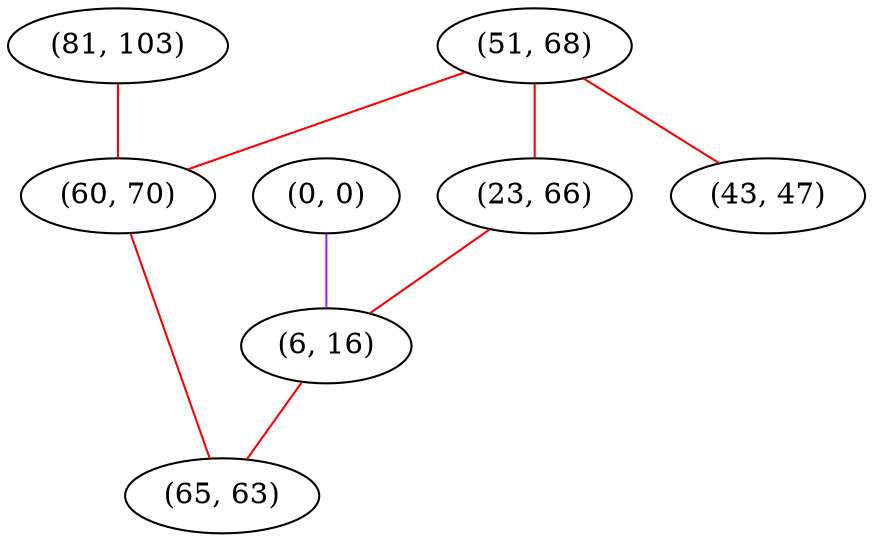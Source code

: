 graph "" {
"(0, 0)";
"(81, 103)";
"(51, 68)";
"(23, 66)";
"(6, 16)";
"(43, 47)";
"(60, 70)";
"(65, 63)";
"(0, 0)" -- "(6, 16)"  [color=purple, key=0, weight=4];
"(81, 103)" -- "(60, 70)"  [color=red, key=0, weight=1];
"(51, 68)" -- "(43, 47)"  [color=red, key=0, weight=1];
"(51, 68)" -- "(60, 70)"  [color=red, key=0, weight=1];
"(51, 68)" -- "(23, 66)"  [color=red, key=0, weight=1];
"(23, 66)" -- "(6, 16)"  [color=red, key=0, weight=1];
"(6, 16)" -- "(65, 63)"  [color=red, key=0, weight=1];
"(60, 70)" -- "(65, 63)"  [color=red, key=0, weight=1];
}
